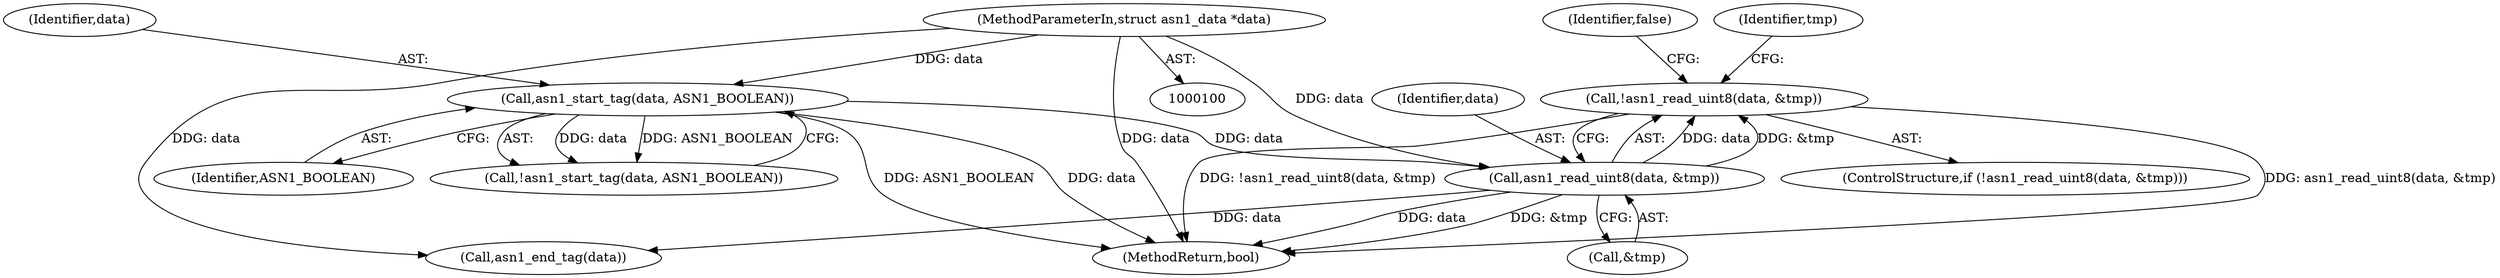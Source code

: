 digraph "0_samba_9d989c9dd7a5b92d0c5d65287935471b83b6e884@API" {
"1000120" [label="(Call,!asn1_read_uint8(data, &tmp))"];
"1000121" [label="(Call,asn1_read_uint8(data, &tmp))"];
"1000110" [label="(Call,asn1_start_tag(data, ASN1_BOOLEAN))"];
"1000101" [label="(MethodParameterIn,struct asn1_data *data)"];
"1000129" [label="(Identifier,tmp)"];
"1000101" [label="(MethodParameterIn,struct asn1_data *data)"];
"1000122" [label="(Identifier,data)"];
"1000119" [label="(ControlStructure,if (!asn1_read_uint8(data, &tmp)))"];
"1000112" [label="(Identifier,ASN1_BOOLEAN)"];
"1000126" [label="(Identifier,false)"];
"1000121" [label="(Call,asn1_read_uint8(data, &tmp))"];
"1000110" [label="(Call,asn1_start_tag(data, ASN1_BOOLEAN))"];
"1000109" [label="(Call,!asn1_start_tag(data, ASN1_BOOLEAN))"];
"1000111" [label="(Identifier,data)"];
"1000123" [label="(Call,&tmp)"];
"1000139" [label="(MethodReturn,bool)"];
"1000120" [label="(Call,!asn1_read_uint8(data, &tmp))"];
"1000137" [label="(Call,asn1_end_tag(data))"];
"1000120" -> "1000119"  [label="AST: "];
"1000120" -> "1000121"  [label="CFG: "];
"1000121" -> "1000120"  [label="AST: "];
"1000126" -> "1000120"  [label="CFG: "];
"1000129" -> "1000120"  [label="CFG: "];
"1000120" -> "1000139"  [label="DDG: asn1_read_uint8(data, &tmp)"];
"1000120" -> "1000139"  [label="DDG: !asn1_read_uint8(data, &tmp)"];
"1000121" -> "1000120"  [label="DDG: data"];
"1000121" -> "1000120"  [label="DDG: &tmp"];
"1000121" -> "1000123"  [label="CFG: "];
"1000122" -> "1000121"  [label="AST: "];
"1000123" -> "1000121"  [label="AST: "];
"1000121" -> "1000139"  [label="DDG: data"];
"1000121" -> "1000139"  [label="DDG: &tmp"];
"1000110" -> "1000121"  [label="DDG: data"];
"1000101" -> "1000121"  [label="DDG: data"];
"1000121" -> "1000137"  [label="DDG: data"];
"1000110" -> "1000109"  [label="AST: "];
"1000110" -> "1000112"  [label="CFG: "];
"1000111" -> "1000110"  [label="AST: "];
"1000112" -> "1000110"  [label="AST: "];
"1000109" -> "1000110"  [label="CFG: "];
"1000110" -> "1000139"  [label="DDG: ASN1_BOOLEAN"];
"1000110" -> "1000139"  [label="DDG: data"];
"1000110" -> "1000109"  [label="DDG: data"];
"1000110" -> "1000109"  [label="DDG: ASN1_BOOLEAN"];
"1000101" -> "1000110"  [label="DDG: data"];
"1000101" -> "1000100"  [label="AST: "];
"1000101" -> "1000139"  [label="DDG: data"];
"1000101" -> "1000137"  [label="DDG: data"];
}
